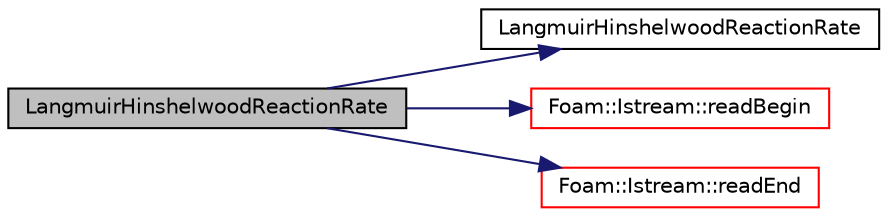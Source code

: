 digraph "LangmuirHinshelwoodReactionRate"
{
  bgcolor="transparent";
  edge [fontname="Helvetica",fontsize="10",labelfontname="Helvetica",labelfontsize="10"];
  node [fontname="Helvetica",fontsize="10",shape=record];
  rankdir="LR";
  Node1 [label="LangmuirHinshelwoodReactionRate",height=0.2,width=0.4,color="black", fillcolor="grey75", style="filled", fontcolor="black"];
  Node1 -> Node2 [color="midnightblue",fontsize="10",style="solid",fontname="Helvetica"];
  Node2 [label="LangmuirHinshelwoodReactionRate",height=0.2,width=0.4,color="black",URL="$a01296.html#a26cb473781650ad87b9d77dc5fae203a",tooltip="Construct from components. "];
  Node1 -> Node3 [color="midnightblue",fontsize="10",style="solid",fontname="Helvetica"];
  Node3 [label="Foam::Istream::readBegin",height=0.2,width=0.4,color="red",URL="$a01218.html#a0f770b511770a752d65282976e8a8078"];
  Node1 -> Node4 [color="midnightblue",fontsize="10",style="solid",fontname="Helvetica"];
  Node4 [label="Foam::Istream::readEnd",height=0.2,width=0.4,color="red",URL="$a01218.html#a092d231ce97840ca80cad9b0e98acbb8"];
}
